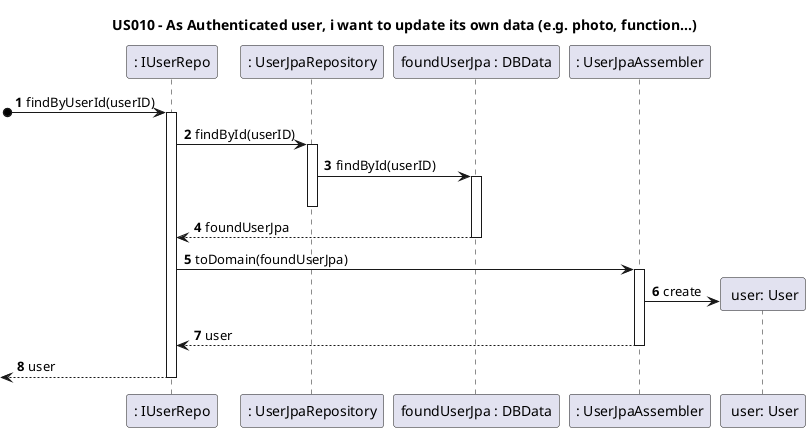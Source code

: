 @startuml
'https://plantuml.com/sequence-diagram

autoactivate on
autonumber

title US010 - As Authenticated user, i want to update its own data (e.g. photo, function...)


participant ": IUserRepo" as Repository
participant ": UserJpaRepository" as jpaRepo
participant "foundUserJpa : DBData" as Data
participant ": UserJpaAssembler" as assembler
participant " user: User" as user


[o->Repository: findByUserId(userID)

Repository -> jpaRepo : findById(userID)
jpaRepo ->Data : findById(userID)
deactivate jpaRepo
Data--> Repository: foundUserJpa
Repository->assembler: toDomain(foundUserJpa)
assembler -> user**: create
assembler --> Repository : user
[<--Repository: user

@enduml